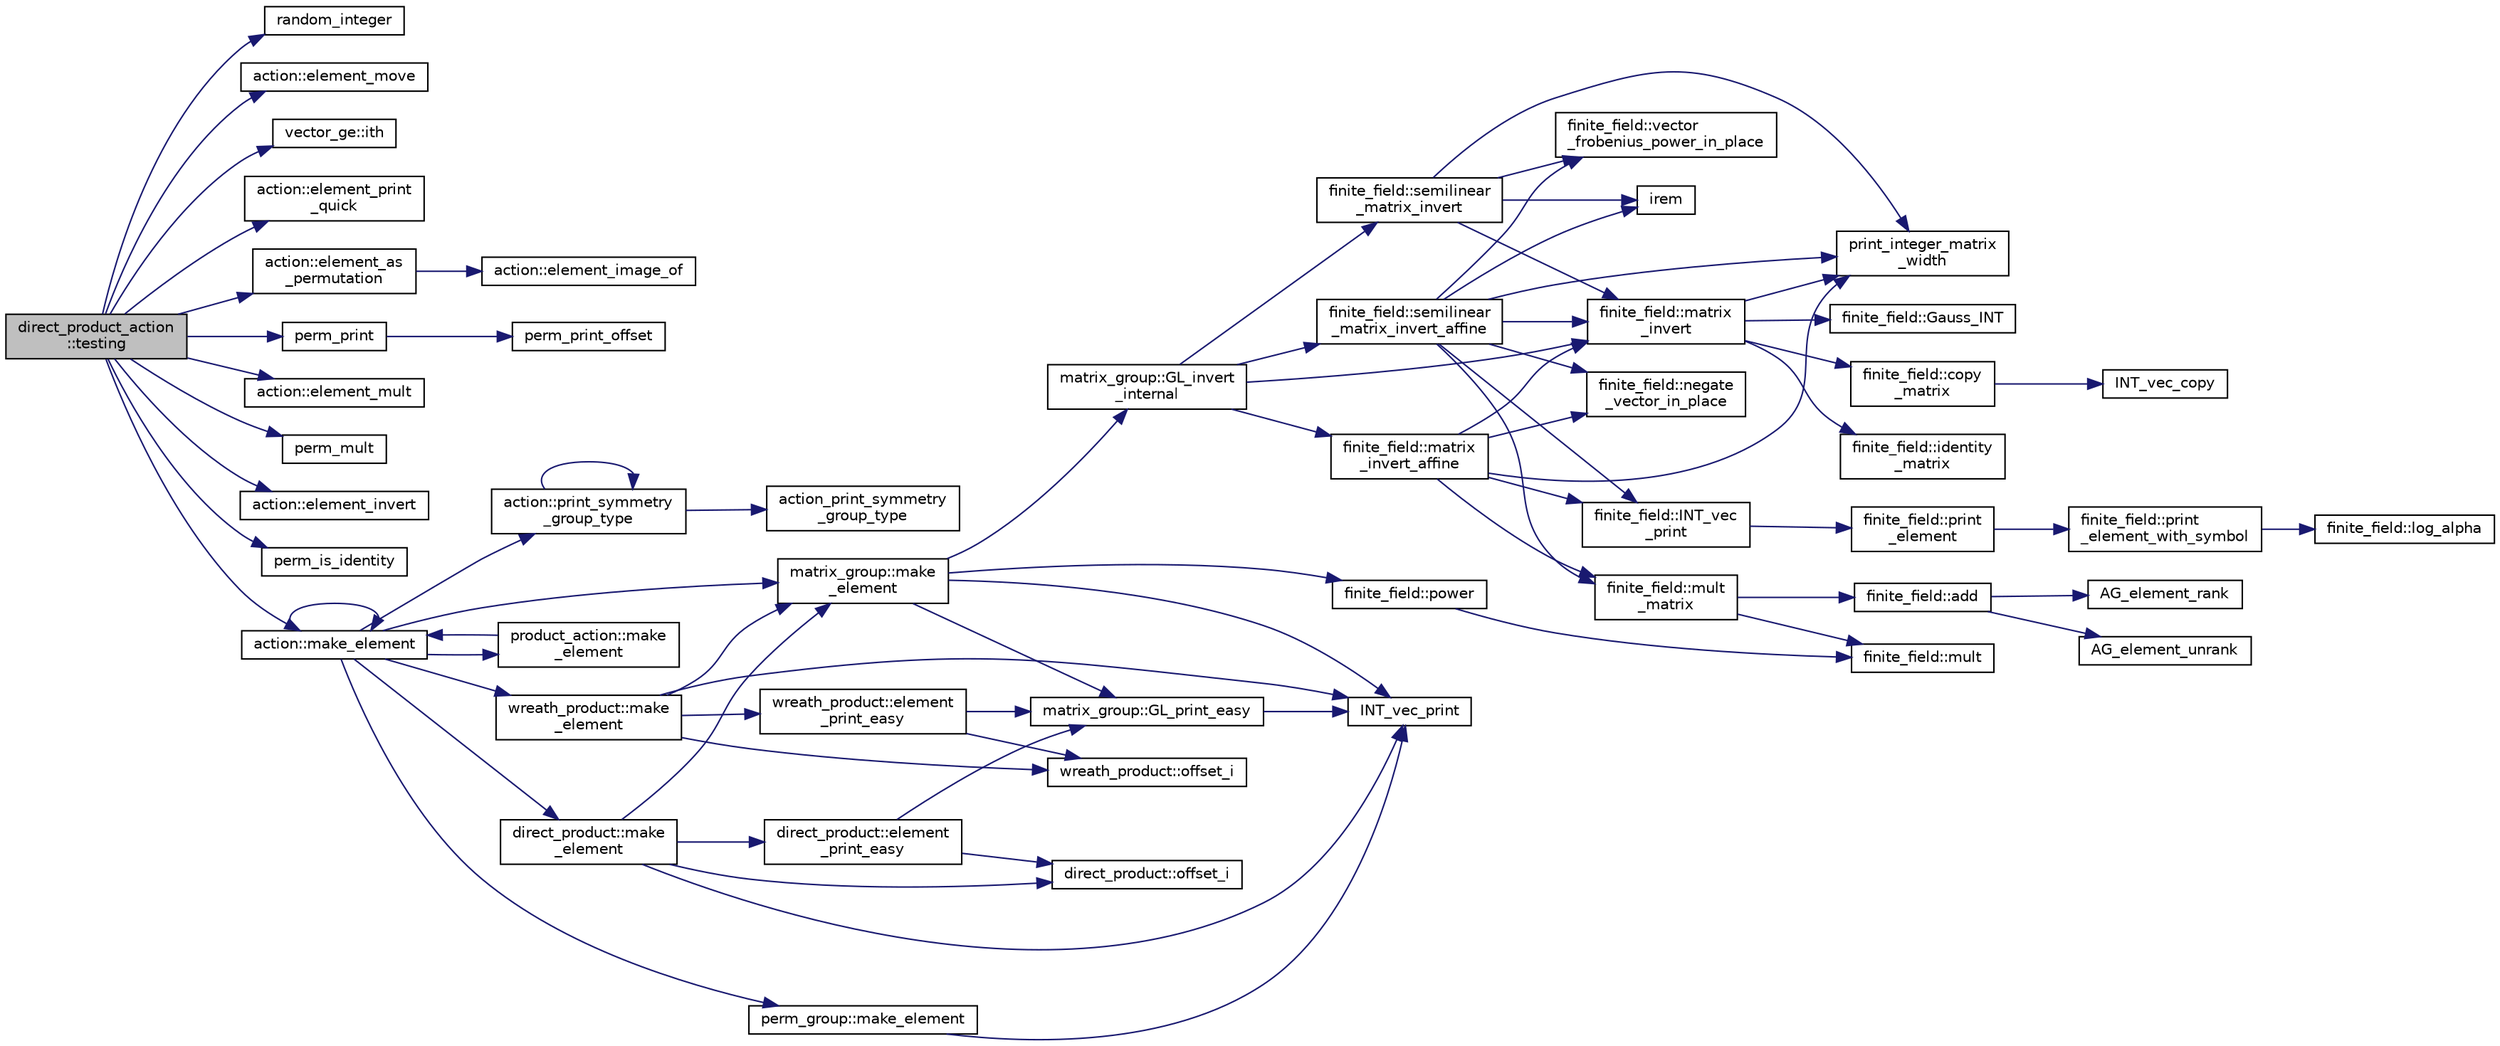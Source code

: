 digraph "direct_product_action::testing"
{
  edge [fontname="Helvetica",fontsize="10",labelfontname="Helvetica",labelfontsize="10"];
  node [fontname="Helvetica",fontsize="10",shape=record];
  rankdir="LR";
  Node407 [label="direct_product_action\l::testing",height=0.2,width=0.4,color="black", fillcolor="grey75", style="filled", fontcolor="black"];
  Node407 -> Node408 [color="midnightblue",fontsize="10",style="solid",fontname="Helvetica"];
  Node408 [label="random_integer",height=0.2,width=0.4,color="black", fillcolor="white", style="filled",URL="$d5/db4/io__and__os_8h.html#a509937846575424b1c8863e1bb96a766"];
  Node407 -> Node409 [color="midnightblue",fontsize="10",style="solid",fontname="Helvetica"];
  Node409 [label="action::element_move",height=0.2,width=0.4,color="black", fillcolor="white", style="filled",URL="$d2/d86/classaction.html#a550947491bbb534d3d7951f50198a874"];
  Node407 -> Node410 [color="midnightblue",fontsize="10",style="solid",fontname="Helvetica"];
  Node410 [label="vector_ge::ith",height=0.2,width=0.4,color="black", fillcolor="white", style="filled",URL="$d4/d6e/classvector__ge.html#a1ff002e8b746a9beb119d57dcd4a15ff"];
  Node407 -> Node411 [color="midnightblue",fontsize="10",style="solid",fontname="Helvetica"];
  Node411 [label="action::element_print\l_quick",height=0.2,width=0.4,color="black", fillcolor="white", style="filled",URL="$d2/d86/classaction.html#a4844680cf6750396f76494a28655265b"];
  Node407 -> Node412 [color="midnightblue",fontsize="10",style="solid",fontname="Helvetica"];
  Node412 [label="action::element_as\l_permutation",height=0.2,width=0.4,color="black", fillcolor="white", style="filled",URL="$d2/d86/classaction.html#a2594aa11d6ac99d94e7cbcb4f9d81ccc"];
  Node412 -> Node413 [color="midnightblue",fontsize="10",style="solid",fontname="Helvetica"];
  Node413 [label="action::element_image_of",height=0.2,width=0.4,color="black", fillcolor="white", style="filled",URL="$d2/d86/classaction.html#ae09559d4537a048fc860f8a74a31393d"];
  Node407 -> Node414 [color="midnightblue",fontsize="10",style="solid",fontname="Helvetica"];
  Node414 [label="perm_print",height=0.2,width=0.4,color="black", fillcolor="white", style="filled",URL="$d2/d7c/combinatorics_8_c.html#a2c7eee1361109e8c5b94921589815194"];
  Node414 -> Node415 [color="midnightblue",fontsize="10",style="solid",fontname="Helvetica"];
  Node415 [label="perm_print_offset",height=0.2,width=0.4,color="black", fillcolor="white", style="filled",URL="$d2/d7c/combinatorics_8_c.html#ab87deef2ba9e4d2ce386a19eeaffecf3"];
  Node407 -> Node416 [color="midnightblue",fontsize="10",style="solid",fontname="Helvetica"];
  Node416 [label="action::element_mult",height=0.2,width=0.4,color="black", fillcolor="white", style="filled",URL="$d2/d86/classaction.html#ae9e36b2cae1f0f7bd7144097fa9a34b3"];
  Node407 -> Node417 [color="midnightblue",fontsize="10",style="solid",fontname="Helvetica"];
  Node417 [label="perm_mult",height=0.2,width=0.4,color="black", fillcolor="white", style="filled",URL="$d2/d7c/combinatorics_8_c.html#af557c297c4f0847258f4dd5f3934c3f3"];
  Node407 -> Node418 [color="midnightblue",fontsize="10",style="solid",fontname="Helvetica"];
  Node418 [label="action::element_invert",height=0.2,width=0.4,color="black", fillcolor="white", style="filled",URL="$d2/d86/classaction.html#aa4bd01e338497714586636751fcef436"];
  Node407 -> Node419 [color="midnightblue",fontsize="10",style="solid",fontname="Helvetica"];
  Node419 [label="perm_is_identity",height=0.2,width=0.4,color="black", fillcolor="white", style="filled",URL="$d2/d7c/combinatorics_8_c.html#a21011723f4c49e17314555d9189748e3"];
  Node407 -> Node420 [color="midnightblue",fontsize="10",style="solid",fontname="Helvetica"];
  Node420 [label="action::make_element",height=0.2,width=0.4,color="black", fillcolor="white", style="filled",URL="$d2/d86/classaction.html#a920fa2a27583fb60bae10e7b282cdd1d"];
  Node420 -> Node421 [color="midnightblue",fontsize="10",style="solid",fontname="Helvetica"];
  Node421 [label="product_action::make\l_element",height=0.2,width=0.4,color="black", fillcolor="white", style="filled",URL="$d8/d74/classproduct__action.html#a1d16f9f3a4be7b3ed6ce0825612a3cd8"];
  Node421 -> Node420 [color="midnightblue",fontsize="10",style="solid",fontname="Helvetica"];
  Node420 -> Node420 [color="midnightblue",fontsize="10",style="solid",fontname="Helvetica"];
  Node420 -> Node422 [color="midnightblue",fontsize="10",style="solid",fontname="Helvetica"];
  Node422 [label="matrix_group::make\l_element",height=0.2,width=0.4,color="black", fillcolor="white", style="filled",URL="$d3/ded/classmatrix__group.html#adf67c0031ec58afbbc545e65a1cf6845"];
  Node422 -> Node423 [color="midnightblue",fontsize="10",style="solid",fontname="Helvetica"];
  Node423 [label="INT_vec_print",height=0.2,width=0.4,color="black", fillcolor="white", style="filled",URL="$df/dbf/sajeeb_8_c.html#a79a5901af0b47dd0d694109543c027fe"];
  Node422 -> Node424 [color="midnightblue",fontsize="10",style="solid",fontname="Helvetica"];
  Node424 [label="finite_field::power",height=0.2,width=0.4,color="black", fillcolor="white", style="filled",URL="$df/d5a/classfinite__field.html#a0437871b8f775f0b2d589188d9ad7e61"];
  Node424 -> Node425 [color="midnightblue",fontsize="10",style="solid",fontname="Helvetica"];
  Node425 [label="finite_field::mult",height=0.2,width=0.4,color="black", fillcolor="white", style="filled",URL="$df/d5a/classfinite__field.html#a24fb5917aa6d4d656fd855b7f44a13b0"];
  Node422 -> Node426 [color="midnightblue",fontsize="10",style="solid",fontname="Helvetica"];
  Node426 [label="matrix_group::GL_invert\l_internal",height=0.2,width=0.4,color="black", fillcolor="white", style="filled",URL="$d3/ded/classmatrix__group.html#ab2b9f8046dee535722e07a92ec3ab0b6"];
  Node426 -> Node427 [color="midnightblue",fontsize="10",style="solid",fontname="Helvetica"];
  Node427 [label="finite_field::semilinear\l_matrix_invert",height=0.2,width=0.4,color="black", fillcolor="white", style="filled",URL="$df/d5a/classfinite__field.html#a940fec6a9c31b10eed2e8d37c5472d93"];
  Node427 -> Node428 [color="midnightblue",fontsize="10",style="solid",fontname="Helvetica"];
  Node428 [label="print_integer_matrix\l_width",height=0.2,width=0.4,color="black", fillcolor="white", style="filled",URL="$d5/db4/io__and__os_8h.html#aa78f3e73fc2179251bd15adbcc31573f"];
  Node427 -> Node429 [color="midnightblue",fontsize="10",style="solid",fontname="Helvetica"];
  Node429 [label="finite_field::matrix\l_invert",height=0.2,width=0.4,color="black", fillcolor="white", style="filled",URL="$df/d5a/classfinite__field.html#a4c017c0edc20fefef3da0db4ef4248f7"];
  Node429 -> Node428 [color="midnightblue",fontsize="10",style="solid",fontname="Helvetica"];
  Node429 -> Node430 [color="midnightblue",fontsize="10",style="solid",fontname="Helvetica"];
  Node430 [label="finite_field::copy\l_matrix",height=0.2,width=0.4,color="black", fillcolor="white", style="filled",URL="$df/d5a/classfinite__field.html#a2bfe6d4feabc4f27d253c7702ef9b8cb"];
  Node430 -> Node431 [color="midnightblue",fontsize="10",style="solid",fontname="Helvetica"];
  Node431 [label="INT_vec_copy",height=0.2,width=0.4,color="black", fillcolor="white", style="filled",URL="$df/dbf/sajeeb_8_c.html#ac2d875e27e009af6ec04d17254d11075"];
  Node429 -> Node432 [color="midnightblue",fontsize="10",style="solid",fontname="Helvetica"];
  Node432 [label="finite_field::identity\l_matrix",height=0.2,width=0.4,color="black", fillcolor="white", style="filled",URL="$df/d5a/classfinite__field.html#a4688997f80b8721560bccec986c23413"];
  Node429 -> Node433 [color="midnightblue",fontsize="10",style="solid",fontname="Helvetica"];
  Node433 [label="finite_field::Gauss_INT",height=0.2,width=0.4,color="black", fillcolor="white", style="filled",URL="$df/d5a/classfinite__field.html#adb676d2e80341b53751326e3a58beb11"];
  Node427 -> Node434 [color="midnightblue",fontsize="10",style="solid",fontname="Helvetica"];
  Node434 [label="finite_field::vector\l_frobenius_power_in_place",height=0.2,width=0.4,color="black", fillcolor="white", style="filled",URL="$df/d5a/classfinite__field.html#ab56074024300775d943c7943d845df91"];
  Node427 -> Node435 [color="midnightblue",fontsize="10",style="solid",fontname="Helvetica"];
  Node435 [label="irem",height=0.2,width=0.4,color="black", fillcolor="white", style="filled",URL="$de/dc5/algebra__and__number__theory_8h.html#ae753505dbf1e3a9adaaf2f0893dd8c6c"];
  Node426 -> Node429 [color="midnightblue",fontsize="10",style="solid",fontname="Helvetica"];
  Node426 -> Node436 [color="midnightblue",fontsize="10",style="solid",fontname="Helvetica"];
  Node436 [label="finite_field::semilinear\l_matrix_invert_affine",height=0.2,width=0.4,color="black", fillcolor="white", style="filled",URL="$df/d5a/classfinite__field.html#a23db70e745bf22d230da684440e1fc59"];
  Node436 -> Node428 [color="midnightblue",fontsize="10",style="solid",fontname="Helvetica"];
  Node436 -> Node437 [color="midnightblue",fontsize="10",style="solid",fontname="Helvetica"];
  Node437 [label="finite_field::INT_vec\l_print",height=0.2,width=0.4,color="black", fillcolor="white", style="filled",URL="$df/d5a/classfinite__field.html#a9c33a61dedc197e37b014b6f8dc07f06"];
  Node437 -> Node438 [color="midnightblue",fontsize="10",style="solid",fontname="Helvetica"];
  Node438 [label="finite_field::print\l_element",height=0.2,width=0.4,color="black", fillcolor="white", style="filled",URL="$df/d5a/classfinite__field.html#ab7d1f59c043d7696b8b47c92d0fedad5"];
  Node438 -> Node439 [color="midnightblue",fontsize="10",style="solid",fontname="Helvetica"];
  Node439 [label="finite_field::print\l_element_with_symbol",height=0.2,width=0.4,color="black", fillcolor="white", style="filled",URL="$df/d5a/classfinite__field.html#aa0180c961aa4a0a8934cb4dc82e38a4d"];
  Node439 -> Node440 [color="midnightblue",fontsize="10",style="solid",fontname="Helvetica"];
  Node440 [label="finite_field::log_alpha",height=0.2,width=0.4,color="black", fillcolor="white", style="filled",URL="$df/d5a/classfinite__field.html#a446a83ae0d281ddf44215626f0097305"];
  Node436 -> Node429 [color="midnightblue",fontsize="10",style="solid",fontname="Helvetica"];
  Node436 -> Node435 [color="midnightblue",fontsize="10",style="solid",fontname="Helvetica"];
  Node436 -> Node434 [color="midnightblue",fontsize="10",style="solid",fontname="Helvetica"];
  Node436 -> Node441 [color="midnightblue",fontsize="10",style="solid",fontname="Helvetica"];
  Node441 [label="finite_field::mult\l_matrix",height=0.2,width=0.4,color="black", fillcolor="white", style="filled",URL="$df/d5a/classfinite__field.html#a48517f15dfd7b21c37e0975855f1ada2"];
  Node441 -> Node442 [color="midnightblue",fontsize="10",style="solid",fontname="Helvetica"];
  Node442 [label="finite_field::add",height=0.2,width=0.4,color="black", fillcolor="white", style="filled",URL="$df/d5a/classfinite__field.html#a8f12328a27500f3c7be0c849ebbc9d14"];
  Node442 -> Node443 [color="midnightblue",fontsize="10",style="solid",fontname="Helvetica"];
  Node443 [label="AG_element_unrank",height=0.2,width=0.4,color="black", fillcolor="white", style="filled",URL="$d4/d67/geometry_8h.html#a4a33b86c87b2879b97cfa1327abe2885"];
  Node442 -> Node444 [color="midnightblue",fontsize="10",style="solid",fontname="Helvetica"];
  Node444 [label="AG_element_rank",height=0.2,width=0.4,color="black", fillcolor="white", style="filled",URL="$d4/d67/geometry_8h.html#ab2ac908d07dd8038fd996e26bdc75c17"];
  Node441 -> Node425 [color="midnightblue",fontsize="10",style="solid",fontname="Helvetica"];
  Node436 -> Node445 [color="midnightblue",fontsize="10",style="solid",fontname="Helvetica"];
  Node445 [label="finite_field::negate\l_vector_in_place",height=0.2,width=0.4,color="black", fillcolor="white", style="filled",URL="$df/d5a/classfinite__field.html#ad6a305338cfff6d22353ac03c5cd5e03"];
  Node426 -> Node446 [color="midnightblue",fontsize="10",style="solid",fontname="Helvetica"];
  Node446 [label="finite_field::matrix\l_invert_affine",height=0.2,width=0.4,color="black", fillcolor="white", style="filled",URL="$df/d5a/classfinite__field.html#a716c202ca9fcee1911e330f4a5bdba38"];
  Node446 -> Node428 [color="midnightblue",fontsize="10",style="solid",fontname="Helvetica"];
  Node446 -> Node437 [color="midnightblue",fontsize="10",style="solid",fontname="Helvetica"];
  Node446 -> Node429 [color="midnightblue",fontsize="10",style="solid",fontname="Helvetica"];
  Node446 -> Node441 [color="midnightblue",fontsize="10",style="solid",fontname="Helvetica"];
  Node446 -> Node445 [color="midnightblue",fontsize="10",style="solid",fontname="Helvetica"];
  Node422 -> Node447 [color="midnightblue",fontsize="10",style="solid",fontname="Helvetica"];
  Node447 [label="matrix_group::GL_print_easy",height=0.2,width=0.4,color="black", fillcolor="white", style="filled",URL="$d3/ded/classmatrix__group.html#a3e6f5c276210e8132523150fad82c57e"];
  Node447 -> Node423 [color="midnightblue",fontsize="10",style="solid",fontname="Helvetica"];
  Node420 -> Node448 [color="midnightblue",fontsize="10",style="solid",fontname="Helvetica"];
  Node448 [label="wreath_product::make\l_element",height=0.2,width=0.4,color="black", fillcolor="white", style="filled",URL="$d8/dfa/classwreath__product.html#ac47838a579877034b1d2b4cd897625c1"];
  Node448 -> Node423 [color="midnightblue",fontsize="10",style="solid",fontname="Helvetica"];
  Node448 -> Node422 [color="midnightblue",fontsize="10",style="solid",fontname="Helvetica"];
  Node448 -> Node449 [color="midnightblue",fontsize="10",style="solid",fontname="Helvetica"];
  Node449 [label="wreath_product::offset_i",height=0.2,width=0.4,color="black", fillcolor="white", style="filled",URL="$d8/dfa/classwreath__product.html#a081d6eed767bdd84bc74e555815641c6"];
  Node448 -> Node450 [color="midnightblue",fontsize="10",style="solid",fontname="Helvetica"];
  Node450 [label="wreath_product::element\l_print_easy",height=0.2,width=0.4,color="black", fillcolor="white", style="filled",URL="$d8/dfa/classwreath__product.html#aa1e82da5d4c019c0756b8ebf417ee9dc"];
  Node450 -> Node447 [color="midnightblue",fontsize="10",style="solid",fontname="Helvetica"];
  Node450 -> Node449 [color="midnightblue",fontsize="10",style="solid",fontname="Helvetica"];
  Node420 -> Node451 [color="midnightblue",fontsize="10",style="solid",fontname="Helvetica"];
  Node451 [label="direct_product::make\l_element",height=0.2,width=0.4,color="black", fillcolor="white", style="filled",URL="$dc/daf/classdirect__product.html#a776efa4be66f9b0481d1f012a14c9dde"];
  Node451 -> Node423 [color="midnightblue",fontsize="10",style="solid",fontname="Helvetica"];
  Node451 -> Node422 [color="midnightblue",fontsize="10",style="solid",fontname="Helvetica"];
  Node451 -> Node452 [color="midnightblue",fontsize="10",style="solid",fontname="Helvetica"];
  Node452 [label="direct_product::offset_i",height=0.2,width=0.4,color="black", fillcolor="white", style="filled",URL="$dc/daf/classdirect__product.html#a2ec3643bd7223e53c00451d1fe832f20"];
  Node451 -> Node453 [color="midnightblue",fontsize="10",style="solid",fontname="Helvetica"];
  Node453 [label="direct_product::element\l_print_easy",height=0.2,width=0.4,color="black", fillcolor="white", style="filled",URL="$dc/daf/classdirect__product.html#a532daead19e5c7977ce9928dafab79ac"];
  Node453 -> Node447 [color="midnightblue",fontsize="10",style="solid",fontname="Helvetica"];
  Node453 -> Node452 [color="midnightblue",fontsize="10",style="solid",fontname="Helvetica"];
  Node420 -> Node454 [color="midnightblue",fontsize="10",style="solid",fontname="Helvetica"];
  Node454 [label="perm_group::make_element",height=0.2,width=0.4,color="black", fillcolor="white", style="filled",URL="$df/d0a/classperm__group.html#a52c1c9e55966809c1e30aad80df87774"];
  Node454 -> Node423 [color="midnightblue",fontsize="10",style="solid",fontname="Helvetica"];
  Node420 -> Node455 [color="midnightblue",fontsize="10",style="solid",fontname="Helvetica"];
  Node455 [label="action::print_symmetry\l_group_type",height=0.2,width=0.4,color="black", fillcolor="white", style="filled",URL="$d2/d86/classaction.html#aed811766c7e64fe2c853df8b0b67aa6e"];
  Node455 -> Node456 [color="midnightblue",fontsize="10",style="solid",fontname="Helvetica"];
  Node456 [label="action_print_symmetry\l_group_type",height=0.2,width=0.4,color="black", fillcolor="white", style="filled",URL="$d5/d90/action__global_8_c.html#a03666b9440c4962148eba7905b9f843c"];
  Node455 -> Node455 [color="midnightblue",fontsize="10",style="solid",fontname="Helvetica"];
}
